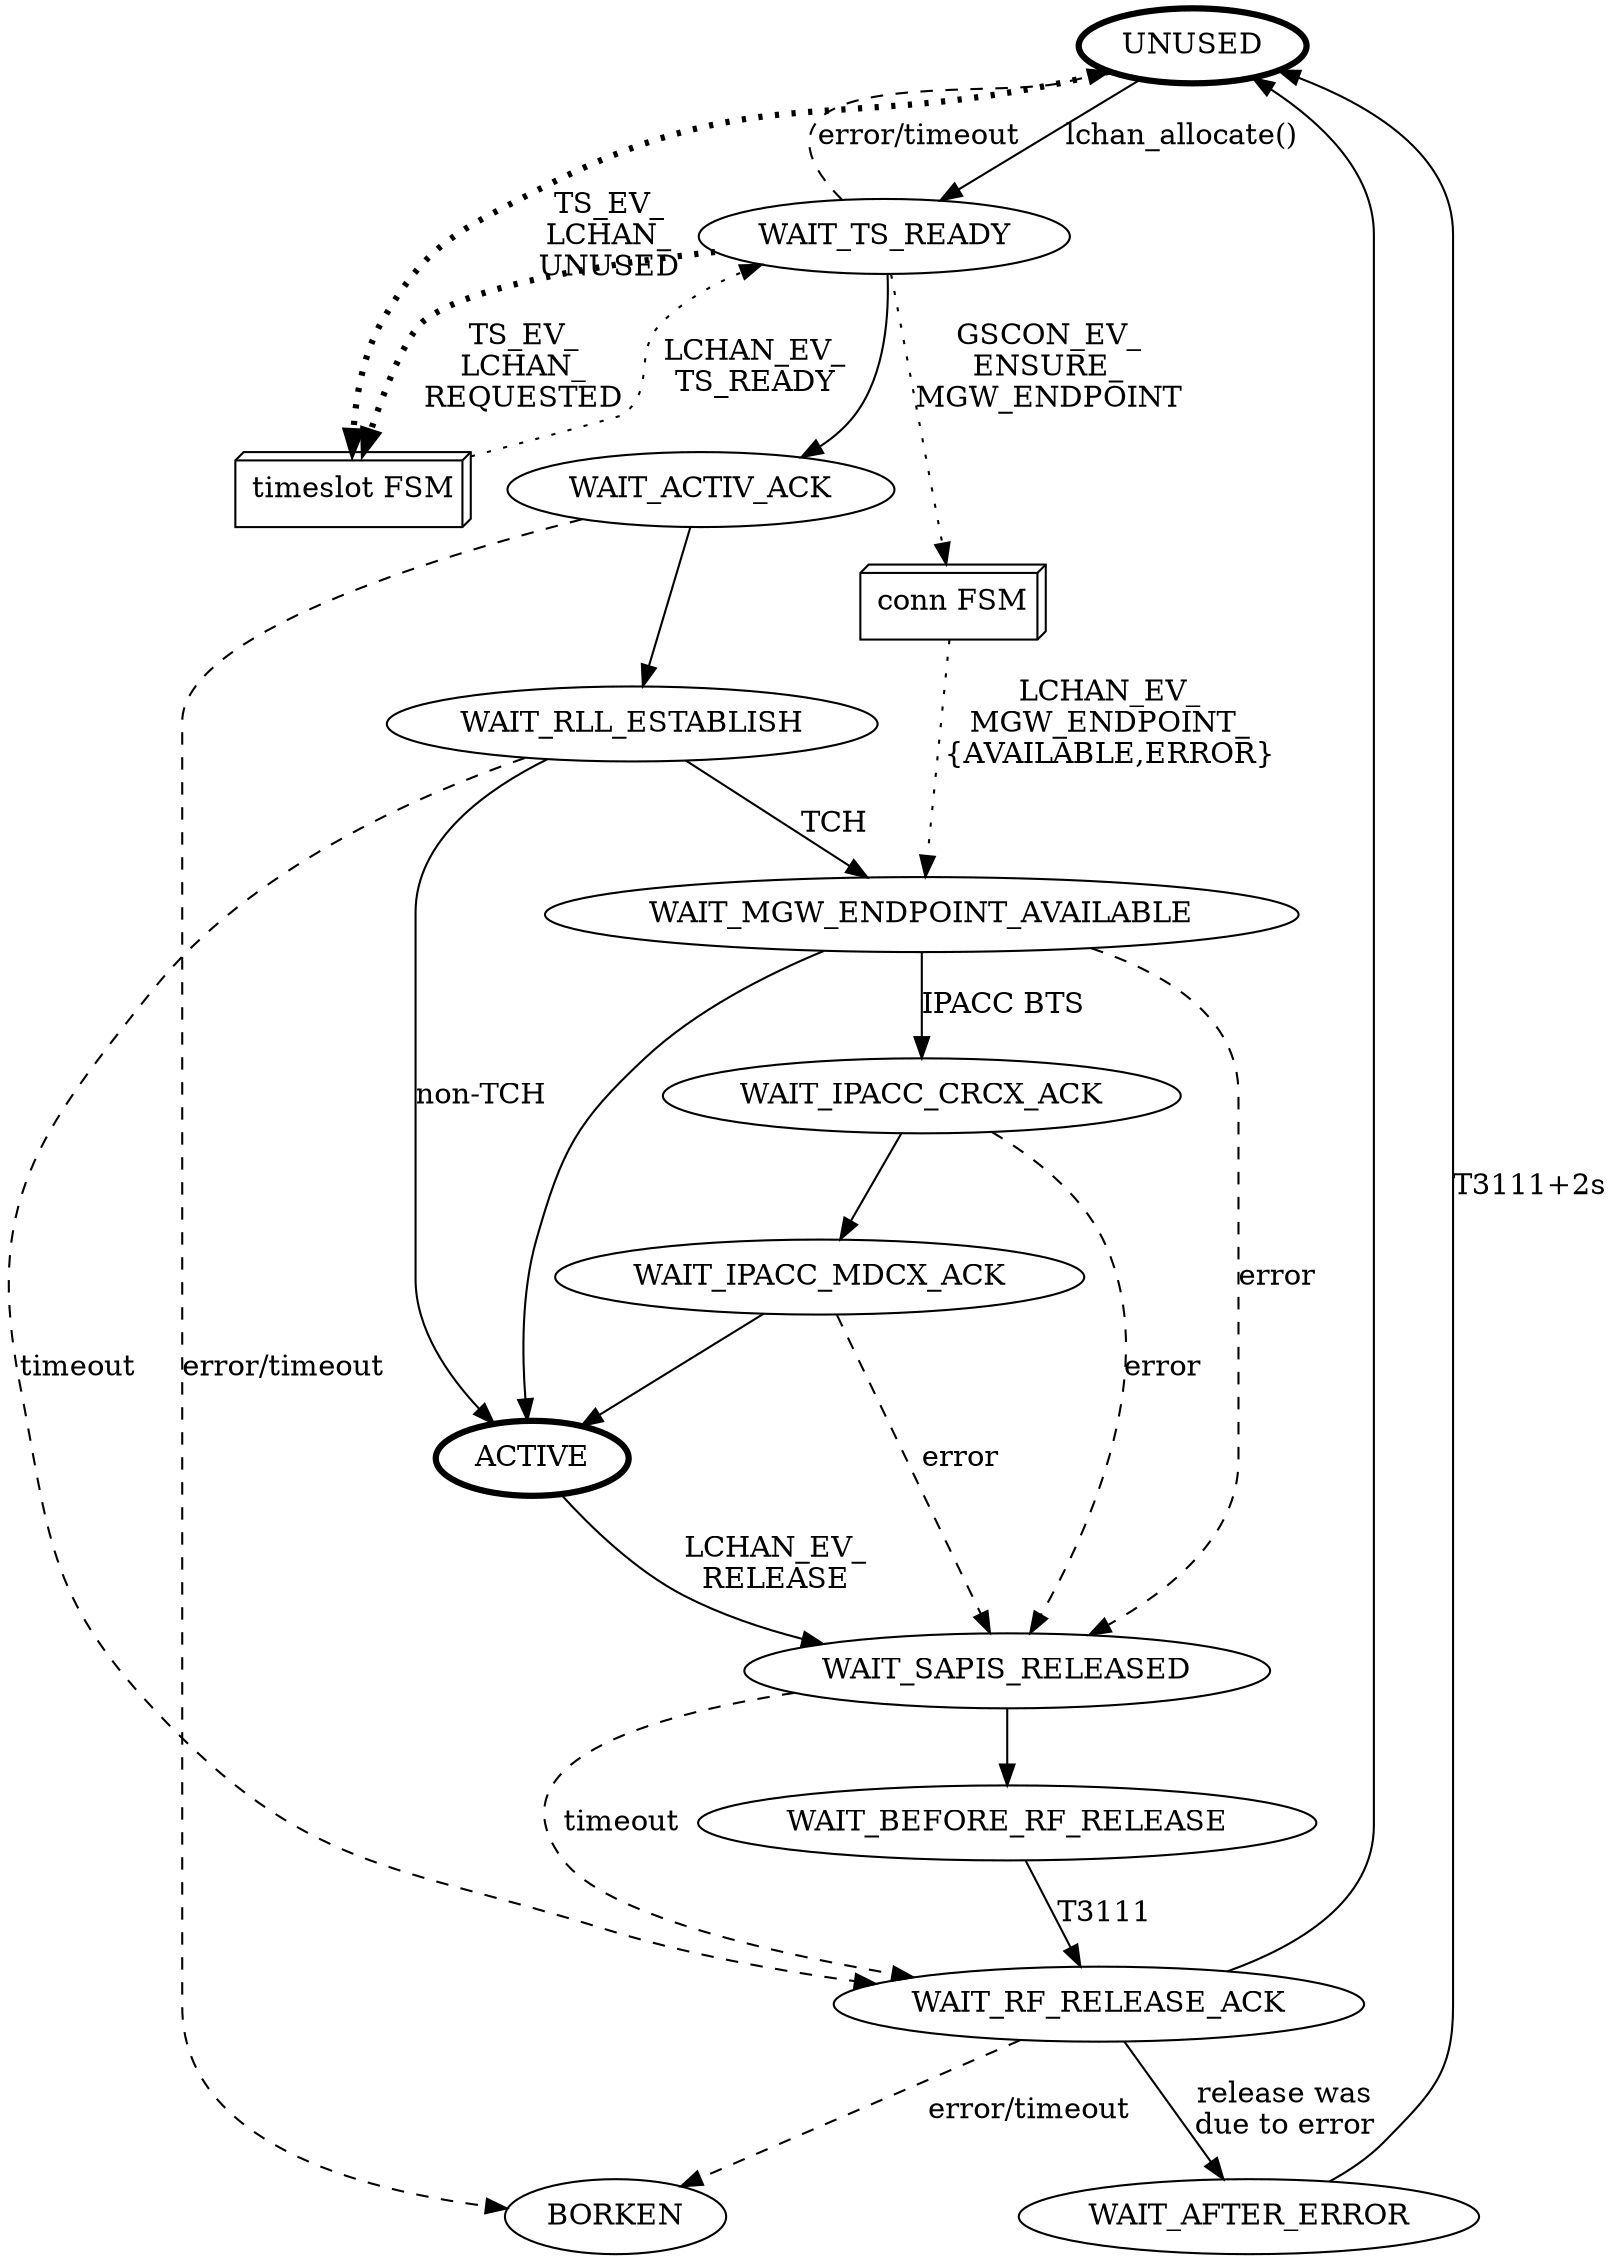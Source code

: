 digraph G {
rankdir=TB;
	
	invisible [style="invisible"]
	UNUSED [penwidth=3.0]
	WAIT_TS_READY
	WAIT_MGW_ENDPOINT_AVAILABLE
	WAIT_ACTIV_ACK
	WAIT_IPACC_CRCX_ACK
	WAIT_IPACC_MDCX_ACK
	WAIT_RLL_ESTABLISH
	ACTIVE [penwidth=3.0]
	WAIT_SAPIS_RELEASED
	WAIT_BEFORE_RF_RELEASE
	WAIT_RF_RELEASE_ACK
	WAIT_AFTER_ERROR
	BORKEN
	
	ts [label="timeslot FSM",shape=box3d];
	gscon [label="conn FSM",shape=box3d];

	UNUSED -> WAIT_TS_READY [label="lchan_allocate()"]
	WAIT_TS_READY -> WAIT_ACTIV_ACK
	WAIT_ACTIV_ACK -> WAIT_RLL_ESTABLISH
	WAIT_RLL_ESTABLISH -> WAIT_MGW_ENDPOINT_AVAILABLE [label="TCH"]
	WAIT_MGW_ENDPOINT_AVAILABLE -> WAIT_IPACC_CRCX_ACK [label="IPACC BTS"]
	WAIT_MGW_ENDPOINT_AVAILABLE -> ACTIVE
	WAIT_IPACC_CRCX_ACK -> WAIT_IPACC_MDCX_ACK
	WAIT_IPACC_MDCX_ACK -> ACTIVE
	WAIT_RLL_ESTABLISH -> ACTIVE [label="non-TCH"];
	WAIT_RLL_ESTABLISH -> WAIT_RF_RELEASE_ACK [label="timeout",style=dashed,constraint=false]

	ACTIVE -> WAIT_SAPIS_RELEASED [label="LCHAN_EV_\nRELEASE"]
	WAIT_SAPIS_RELEASED -> WAIT_BEFORE_RF_RELEASE
	WAIT_SAPIS_RELEASED -> WAIT_RF_RELEASE_ACK [label="timeout",style=dashed,constraint=false]

	WAIT_BEFORE_RF_RELEASE -> WAIT_RF_RELEASE_ACK [label="T3111"]
	WAIT_RF_RELEASE_ACK -> UNUSED
	WAIT_RF_RELEASE_ACK -> WAIT_AFTER_ERROR [label="release was\ndue to error"]
	WAIT_AFTER_ERROR -> UNUSED [label="T3111+2s"]

	WAIT_TS_READY -> ts [label="TS_EV_\nLCHAN_\nREQUESTED",style=dotted,penwidth=3]
	UNUSED -> ts [label="TS_EV_\nLCHAN_\nUNUSED",style=dotted,penwidth=3]
	ts -> WAIT_TS_READY [label="LCHAN_EV_\nTS_READY",style=dotted]

	WAIT_TS_READY -> UNUSED [label="error/timeout",style=dashed,constraint=false]
	{WAIT_ACTIV_ACK,WAIT_RF_RELEASE_ACK} -> BORKEN [label="error/timeout",style=dashed]
	{WAIT_MGW_ENDPOINT_AVAILABLE,WAIT_IPACC_CRCX_ACK,WAIT_IPACC_MDCX_ACK} -> WAIT_SAPIS_RELEASED [label=error,style=dashed]

	WAIT_TS_READY -> gscon [label="GSCON_EV_\nENSURE_\nMGW_ENDPOINT",style=dotted]
	gscon -> WAIT_MGW_ENDPOINT_AVAILABLE [label="LCHAN_EV_\nMGW_ENDPOINT_\n{AVAILABLE,ERROR}",style=dotted]

}
